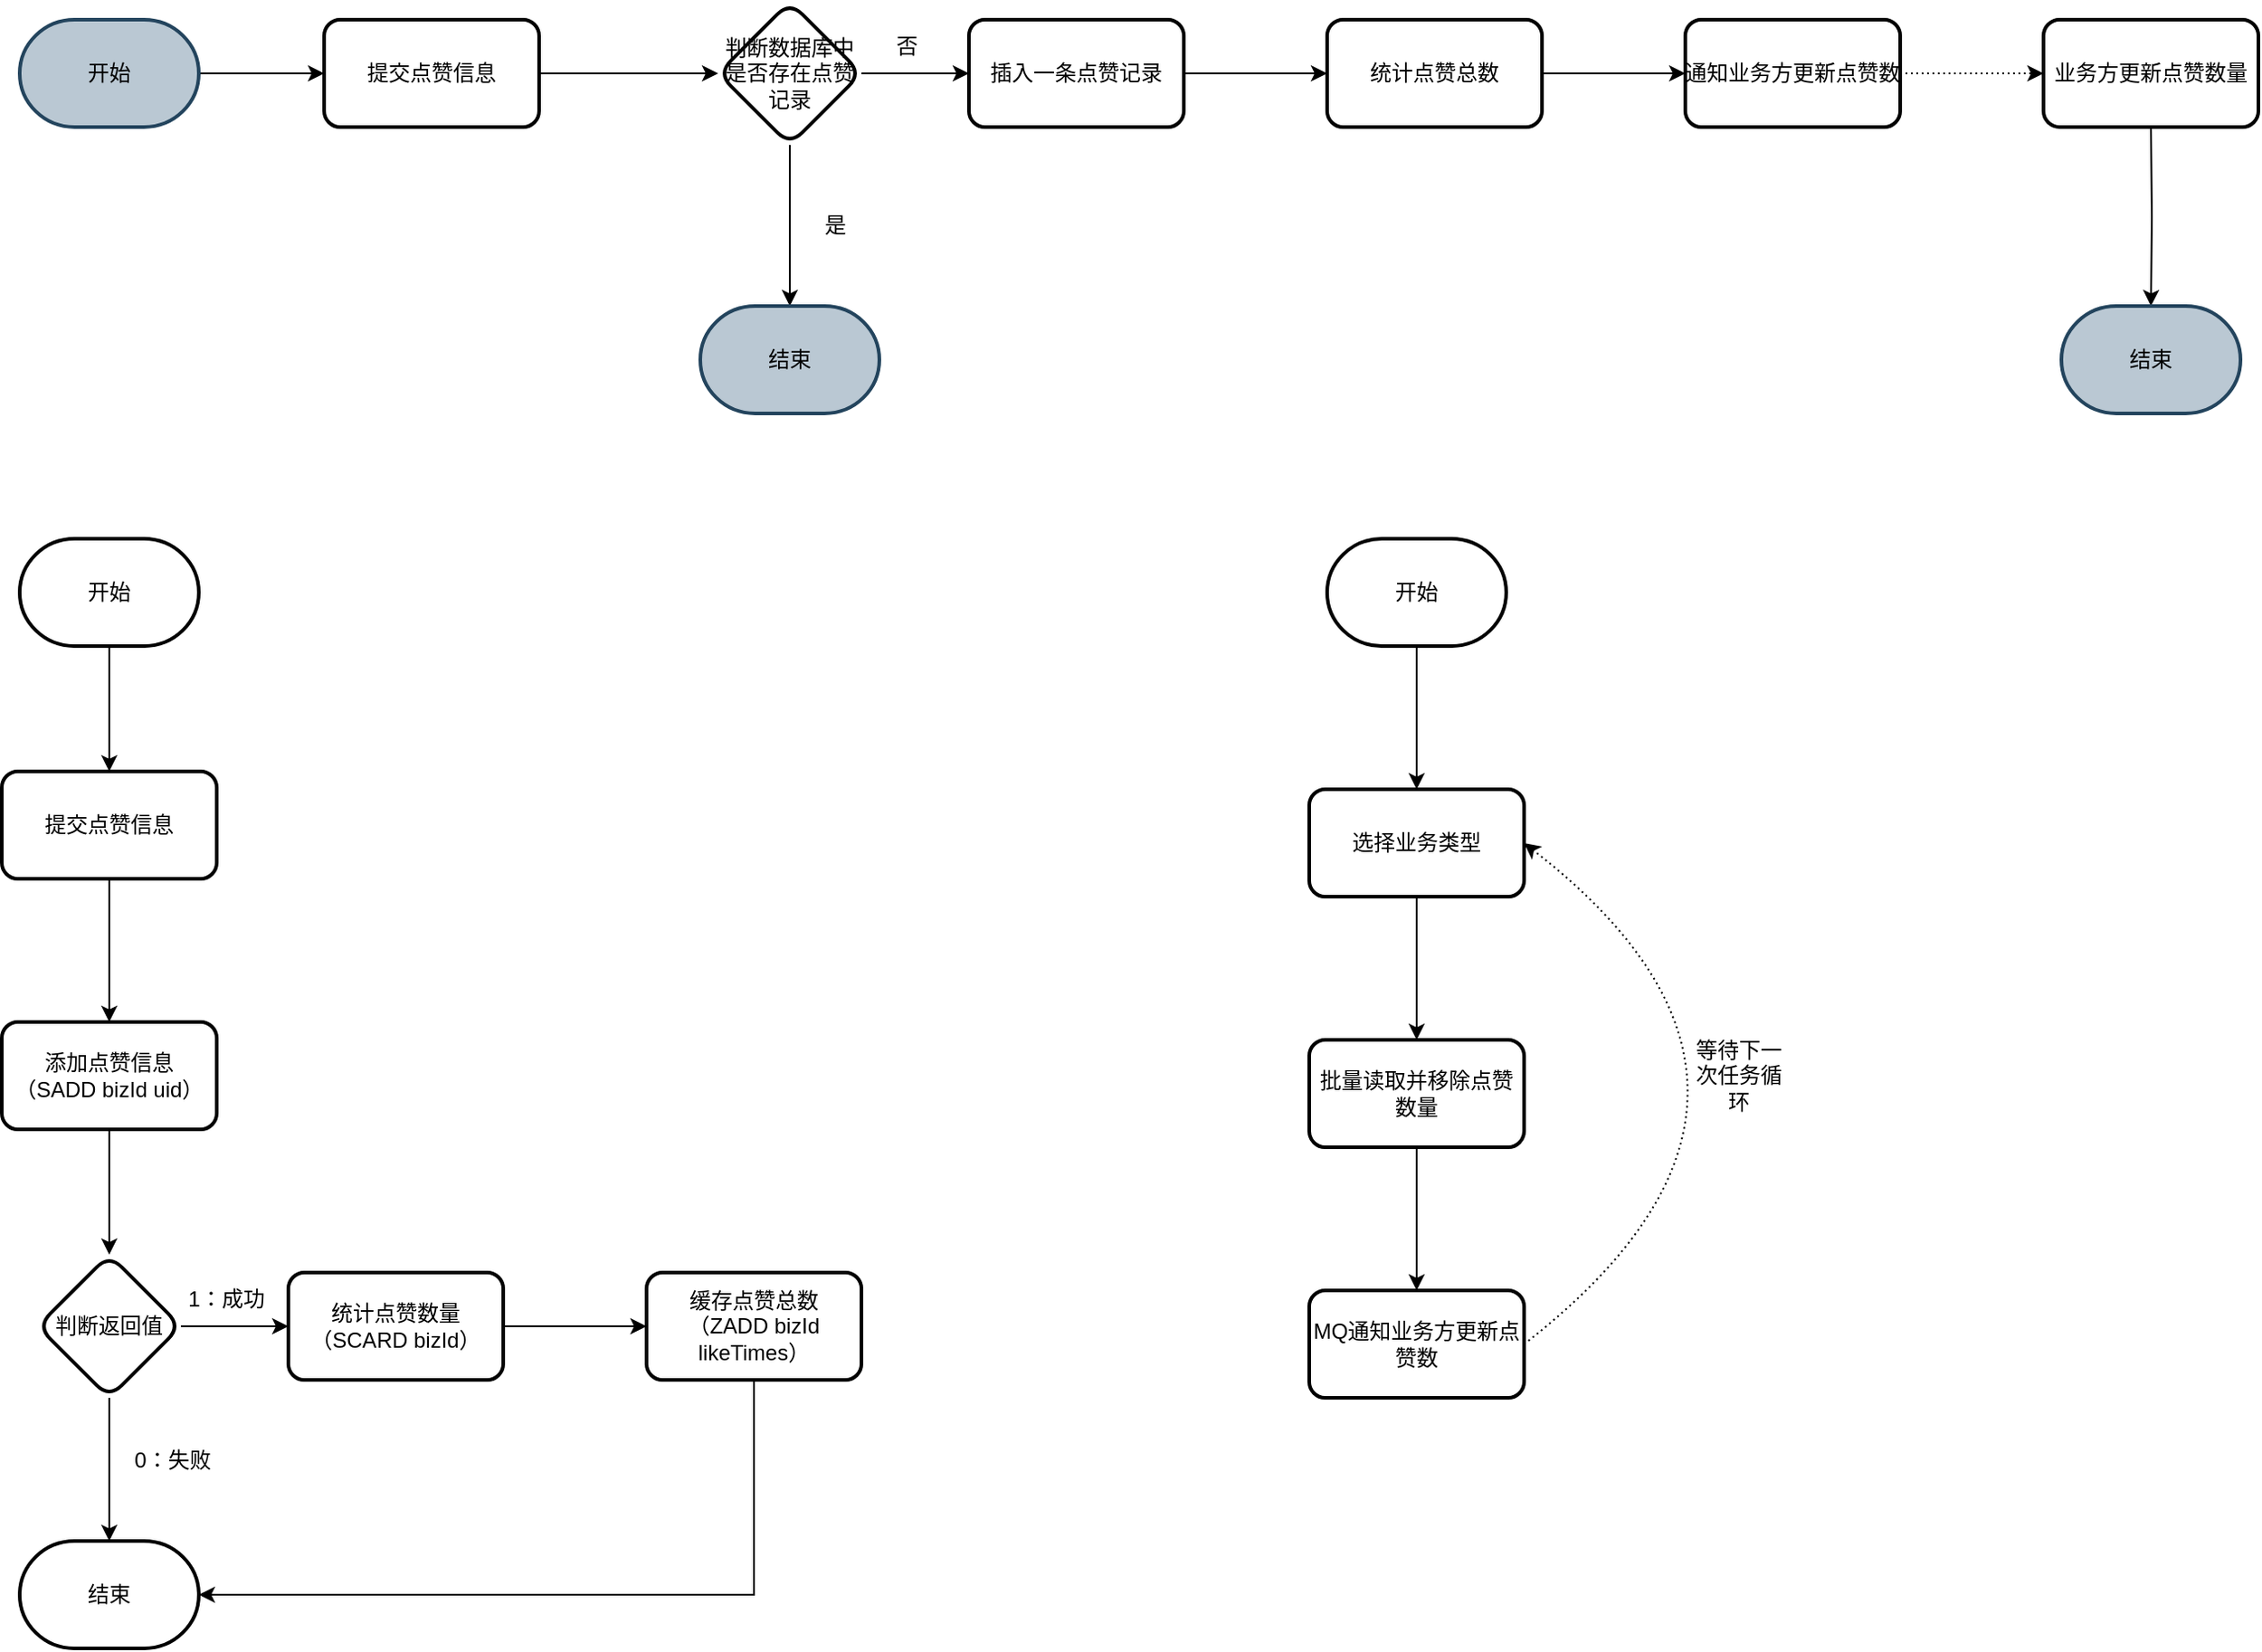 <mxfile version="24.4.4" type="github">
  <diagram id="C5RBs43oDa-KdzZeNtuy" name="Page-1">
    <mxGraphModel dx="954" dy="1727" grid="1" gridSize="10" guides="1" tooltips="1" connect="1" arrows="1" fold="1" page="1" pageScale="1" pageWidth="827" pageHeight="1169" math="0" shadow="0">
      <root>
        <mxCell id="WIyWlLk6GJQsqaUBKTNV-0" />
        <mxCell id="WIyWlLk6GJQsqaUBKTNV-1" parent="WIyWlLk6GJQsqaUBKTNV-0" />
        <mxCell id="w26FszRFUsnfg0ACykAp-2" value="" style="edgeStyle=orthogonalEdgeStyle;rounded=0;orthogonalLoop=1;jettySize=auto;html=1;" edge="1" parent="WIyWlLk6GJQsqaUBKTNV-1" source="w26FszRFUsnfg0ACykAp-0" target="w26FszRFUsnfg0ACykAp-1">
          <mxGeometry relative="1" as="geometry" />
        </mxCell>
        <mxCell id="w26FszRFUsnfg0ACykAp-0" value="开始" style="strokeWidth=2;html=1;shape=mxgraph.flowchart.terminator;whiteSpace=wrap;" vertex="1" parent="WIyWlLk6GJQsqaUBKTNV-1">
          <mxGeometry x="190" y="60" width="100" height="60" as="geometry" />
        </mxCell>
        <mxCell id="w26FszRFUsnfg0ACykAp-6" value="" style="edgeStyle=orthogonalEdgeStyle;rounded=0;orthogonalLoop=1;jettySize=auto;html=1;" edge="1" parent="WIyWlLk6GJQsqaUBKTNV-1" source="w26FszRFUsnfg0ACykAp-1">
          <mxGeometry relative="1" as="geometry">
            <mxPoint x="240" y="330" as="targetPoint" />
          </mxGeometry>
        </mxCell>
        <mxCell id="w26FszRFUsnfg0ACykAp-1" value="提交点赞信息" style="rounded=1;whiteSpace=wrap;html=1;strokeWidth=2;" vertex="1" parent="WIyWlLk6GJQsqaUBKTNV-1">
          <mxGeometry x="180" y="190" width="120" height="60" as="geometry" />
        </mxCell>
        <mxCell id="w26FszRFUsnfg0ACykAp-8" value="结束" style="strokeWidth=2;html=1;shape=mxgraph.flowchart.terminator;whiteSpace=wrap;" vertex="1" parent="WIyWlLk6GJQsqaUBKTNV-1">
          <mxGeometry x="190" y="620" width="100" height="60" as="geometry" />
        </mxCell>
        <mxCell id="w26FszRFUsnfg0ACykAp-18" value="" style="edgeStyle=orthogonalEdgeStyle;rounded=0;orthogonalLoop=1;jettySize=auto;html=1;" edge="1" parent="WIyWlLk6GJQsqaUBKTNV-1" source="w26FszRFUsnfg0ACykAp-15" target="w26FszRFUsnfg0ACykAp-17">
          <mxGeometry relative="1" as="geometry" />
        </mxCell>
        <mxCell id="w26FszRFUsnfg0ACykAp-15" value="添加点赞信息&lt;div&gt;（SADD bizId uid）&lt;/div&gt;" style="rounded=1;whiteSpace=wrap;html=1;strokeWidth=2;" vertex="1" parent="WIyWlLk6GJQsqaUBKTNV-1">
          <mxGeometry x="180" y="330" width="120" height="60" as="geometry" />
        </mxCell>
        <mxCell id="w26FszRFUsnfg0ACykAp-19" value="" style="edgeStyle=orthogonalEdgeStyle;rounded=0;orthogonalLoop=1;jettySize=auto;html=1;" edge="1" parent="WIyWlLk6GJQsqaUBKTNV-1" source="w26FszRFUsnfg0ACykAp-17" target="w26FszRFUsnfg0ACykAp-8">
          <mxGeometry relative="1" as="geometry" />
        </mxCell>
        <mxCell id="w26FszRFUsnfg0ACykAp-22" value="" style="edgeStyle=orthogonalEdgeStyle;rounded=0;orthogonalLoop=1;jettySize=auto;html=1;" edge="1" parent="WIyWlLk6GJQsqaUBKTNV-1" source="w26FszRFUsnfg0ACykAp-17" target="w26FszRFUsnfg0ACykAp-21">
          <mxGeometry relative="1" as="geometry" />
        </mxCell>
        <mxCell id="w26FszRFUsnfg0ACykAp-17" value="判断返回值" style="rhombus;whiteSpace=wrap;html=1;rounded=1;strokeWidth=2;" vertex="1" parent="WIyWlLk6GJQsqaUBKTNV-1">
          <mxGeometry x="200" y="460" width="80" height="80" as="geometry" />
        </mxCell>
        <mxCell id="w26FszRFUsnfg0ACykAp-20" value="0：失败" style="text;html=1;align=center;verticalAlign=middle;resizable=0;points=[];autosize=1;strokeColor=none;fillColor=none;" vertex="1" parent="WIyWlLk6GJQsqaUBKTNV-1">
          <mxGeometry x="240" y="560" width="70" height="30" as="geometry" />
        </mxCell>
        <mxCell id="w26FszRFUsnfg0ACykAp-26" value="" style="edgeStyle=orthogonalEdgeStyle;rounded=0;orthogonalLoop=1;jettySize=auto;html=1;" edge="1" parent="WIyWlLk6GJQsqaUBKTNV-1" source="w26FszRFUsnfg0ACykAp-21" target="w26FszRFUsnfg0ACykAp-25">
          <mxGeometry relative="1" as="geometry" />
        </mxCell>
        <mxCell id="w26FszRFUsnfg0ACykAp-21" value="统计点赞数量&lt;div&gt;（SCARD bizId）&lt;/div&gt;" style="rounded=1;whiteSpace=wrap;html=1;strokeWidth=2;" vertex="1" parent="WIyWlLk6GJQsqaUBKTNV-1">
          <mxGeometry x="340" y="470" width="120" height="60" as="geometry" />
        </mxCell>
        <mxCell id="w26FszRFUsnfg0ACykAp-23" value="1：成功" style="text;html=1;align=center;verticalAlign=middle;resizable=0;points=[];autosize=1;strokeColor=none;fillColor=none;" vertex="1" parent="WIyWlLk6GJQsqaUBKTNV-1">
          <mxGeometry x="270" y="470" width="70" height="30" as="geometry" />
        </mxCell>
        <mxCell id="w26FszRFUsnfg0ACykAp-25" value="缓存点赞总数&lt;div&gt;（ZADD bizId likeTimes）&lt;/div&gt;" style="rounded=1;whiteSpace=wrap;html=1;strokeWidth=2;" vertex="1" parent="WIyWlLk6GJQsqaUBKTNV-1">
          <mxGeometry x="540" y="470" width="120" height="60" as="geometry" />
        </mxCell>
        <mxCell id="w26FszRFUsnfg0ACykAp-27" style="edgeStyle=orthogonalEdgeStyle;rounded=0;orthogonalLoop=1;jettySize=auto;html=1;entryX=1;entryY=0.5;entryDx=0;entryDy=0;entryPerimeter=0;" edge="1" parent="WIyWlLk6GJQsqaUBKTNV-1" source="w26FszRFUsnfg0ACykAp-25" target="w26FszRFUsnfg0ACykAp-8">
          <mxGeometry relative="1" as="geometry">
            <Array as="points">
              <mxPoint x="600" y="650" />
            </Array>
          </mxGeometry>
        </mxCell>
        <mxCell id="w26FszRFUsnfg0ACykAp-30" value="" style="edgeStyle=orthogonalEdgeStyle;rounded=0;orthogonalLoop=1;jettySize=auto;html=1;" edge="1" parent="WIyWlLk6GJQsqaUBKTNV-1" source="w26FszRFUsnfg0ACykAp-28" target="w26FszRFUsnfg0ACykAp-29">
          <mxGeometry relative="1" as="geometry" />
        </mxCell>
        <mxCell id="w26FszRFUsnfg0ACykAp-28" value="开始" style="strokeWidth=2;html=1;shape=mxgraph.flowchart.terminator;whiteSpace=wrap;" vertex="1" parent="WIyWlLk6GJQsqaUBKTNV-1">
          <mxGeometry x="920" y="60" width="100" height="60" as="geometry" />
        </mxCell>
        <mxCell id="w26FszRFUsnfg0ACykAp-32" value="" style="edgeStyle=orthogonalEdgeStyle;rounded=0;orthogonalLoop=1;jettySize=auto;html=1;" edge="1" parent="WIyWlLk6GJQsqaUBKTNV-1" source="w26FszRFUsnfg0ACykAp-29" target="w26FszRFUsnfg0ACykAp-31">
          <mxGeometry relative="1" as="geometry" />
        </mxCell>
        <mxCell id="w26FszRFUsnfg0ACykAp-29" value="选择业务类型" style="rounded=1;whiteSpace=wrap;html=1;strokeWidth=2;" vertex="1" parent="WIyWlLk6GJQsqaUBKTNV-1">
          <mxGeometry x="910" y="200" width="120" height="60" as="geometry" />
        </mxCell>
        <mxCell id="w26FszRFUsnfg0ACykAp-34" value="" style="edgeStyle=orthogonalEdgeStyle;rounded=0;orthogonalLoop=1;jettySize=auto;html=1;" edge="1" parent="WIyWlLk6GJQsqaUBKTNV-1" source="w26FszRFUsnfg0ACykAp-31" target="w26FszRFUsnfg0ACykAp-33">
          <mxGeometry relative="1" as="geometry" />
        </mxCell>
        <mxCell id="w26FszRFUsnfg0ACykAp-31" value="批量读取并移除点赞数量" style="rounded=1;whiteSpace=wrap;html=1;strokeWidth=2;" vertex="1" parent="WIyWlLk6GJQsqaUBKTNV-1">
          <mxGeometry x="910" y="340" width="120" height="60" as="geometry" />
        </mxCell>
        <mxCell id="w26FszRFUsnfg0ACykAp-33" value="MQ通知业务方更新点赞数" style="rounded=1;whiteSpace=wrap;html=1;strokeWidth=2;" vertex="1" parent="WIyWlLk6GJQsqaUBKTNV-1">
          <mxGeometry x="910" y="480" width="120" height="60" as="geometry" />
        </mxCell>
        <mxCell id="w26FszRFUsnfg0ACykAp-36" value="" style="endArrow=classic;html=1;rounded=0;entryX=1;entryY=0.5;entryDx=0;entryDy=0;exitX=1;exitY=0.5;exitDx=0;exitDy=0;curved=1;dashed=1;dashPattern=1 2;" edge="1" parent="WIyWlLk6GJQsqaUBKTNV-1" source="w26FszRFUsnfg0ACykAp-33" target="w26FszRFUsnfg0ACykAp-29">
          <mxGeometry width="50" height="50" relative="1" as="geometry">
            <mxPoint x="610" y="380" as="sourcePoint" />
            <mxPoint x="660" y="330" as="targetPoint" />
            <Array as="points">
              <mxPoint x="1210" y="370" />
            </Array>
          </mxGeometry>
        </mxCell>
        <mxCell id="w26FszRFUsnfg0ACykAp-37" value="等待下一次任务循环" style="text;html=1;align=center;verticalAlign=middle;whiteSpace=wrap;rounded=0;" vertex="1" parent="WIyWlLk6GJQsqaUBKTNV-1">
          <mxGeometry x="1120" y="345" width="60" height="30" as="geometry" />
        </mxCell>
        <mxCell id="w26FszRFUsnfg0ACykAp-40" value="" style="edgeStyle=orthogonalEdgeStyle;rounded=0;orthogonalLoop=1;jettySize=auto;html=1;" edge="1" parent="WIyWlLk6GJQsqaUBKTNV-1" source="w26FszRFUsnfg0ACykAp-38" target="w26FszRFUsnfg0ACykAp-39">
          <mxGeometry relative="1" as="geometry" />
        </mxCell>
        <mxCell id="w26FszRFUsnfg0ACykAp-38" value="开始" style="strokeWidth=2;html=1;shape=mxgraph.flowchart.terminator;whiteSpace=wrap;fillColor=#bac8d3;strokeColor=#23445d;" vertex="1" parent="WIyWlLk6GJQsqaUBKTNV-1">
          <mxGeometry x="190" y="-230" width="100" height="60" as="geometry" />
        </mxCell>
        <mxCell id="w26FszRFUsnfg0ACykAp-44" value="" style="edgeStyle=orthogonalEdgeStyle;rounded=0;orthogonalLoop=1;jettySize=auto;html=1;" edge="1" parent="WIyWlLk6GJQsqaUBKTNV-1" source="w26FszRFUsnfg0ACykAp-39" target="w26FszRFUsnfg0ACykAp-43">
          <mxGeometry relative="1" as="geometry" />
        </mxCell>
        <mxCell id="w26FszRFUsnfg0ACykAp-39" value="提交点赞信息" style="rounded=1;whiteSpace=wrap;html=1;strokeWidth=2;" vertex="1" parent="WIyWlLk6GJQsqaUBKTNV-1">
          <mxGeometry x="360" y="-230" width="120" height="60" as="geometry" />
        </mxCell>
        <mxCell id="w26FszRFUsnfg0ACykAp-46" value="" style="edgeStyle=orthogonalEdgeStyle;rounded=0;orthogonalLoop=1;jettySize=auto;html=1;" edge="1" parent="WIyWlLk6GJQsqaUBKTNV-1" source="w26FszRFUsnfg0ACykAp-43" target="w26FszRFUsnfg0ACykAp-45">
          <mxGeometry relative="1" as="geometry" />
        </mxCell>
        <mxCell id="w26FszRFUsnfg0ACykAp-49" value="" style="edgeStyle=orthogonalEdgeStyle;rounded=0;orthogonalLoop=1;jettySize=auto;html=1;" edge="1" parent="WIyWlLk6GJQsqaUBKTNV-1" source="w26FszRFUsnfg0ACykAp-43">
          <mxGeometry relative="1" as="geometry">
            <mxPoint x="620" y="-70" as="targetPoint" />
          </mxGeometry>
        </mxCell>
        <mxCell id="w26FszRFUsnfg0ACykAp-43" value="判断数据库中是否存在点赞记录" style="rhombus;whiteSpace=wrap;html=1;rounded=1;strokeWidth=2;" vertex="1" parent="WIyWlLk6GJQsqaUBKTNV-1">
          <mxGeometry x="580" y="-240" width="80" height="80" as="geometry" />
        </mxCell>
        <mxCell id="w26FszRFUsnfg0ACykAp-51" value="" style="edgeStyle=orthogonalEdgeStyle;rounded=0;orthogonalLoop=1;jettySize=auto;html=1;" edge="1" parent="WIyWlLk6GJQsqaUBKTNV-1" source="w26FszRFUsnfg0ACykAp-45" target="w26FszRFUsnfg0ACykAp-50">
          <mxGeometry relative="1" as="geometry" />
        </mxCell>
        <mxCell id="w26FszRFUsnfg0ACykAp-45" value="插入一条点赞记录" style="rounded=1;whiteSpace=wrap;html=1;strokeWidth=2;" vertex="1" parent="WIyWlLk6GJQsqaUBKTNV-1">
          <mxGeometry x="720" y="-230" width="120" height="60" as="geometry" />
        </mxCell>
        <mxCell id="w26FszRFUsnfg0ACykAp-47" value="否" style="text;html=1;align=center;verticalAlign=middle;resizable=0;points=[];autosize=1;strokeColor=none;fillColor=none;" vertex="1" parent="WIyWlLk6GJQsqaUBKTNV-1">
          <mxGeometry x="665" y="-230" width="40" height="30" as="geometry" />
        </mxCell>
        <mxCell id="w26FszRFUsnfg0ACykAp-53" value="" style="edgeStyle=orthogonalEdgeStyle;rounded=0;orthogonalLoop=1;jettySize=auto;html=1;" edge="1" parent="WIyWlLk6GJQsqaUBKTNV-1" source="w26FszRFUsnfg0ACykAp-50" target="w26FszRFUsnfg0ACykAp-52">
          <mxGeometry relative="1" as="geometry" />
        </mxCell>
        <mxCell id="w26FszRFUsnfg0ACykAp-50" value="统计点赞总数" style="rounded=1;whiteSpace=wrap;html=1;strokeWidth=2;" vertex="1" parent="WIyWlLk6GJQsqaUBKTNV-1">
          <mxGeometry x="920" y="-230" width="120" height="60" as="geometry" />
        </mxCell>
        <mxCell id="w26FszRFUsnfg0ACykAp-56" value="" style="edgeStyle=orthogonalEdgeStyle;rounded=0;orthogonalLoop=1;jettySize=auto;html=1;dashed=1;dashPattern=1 2;" edge="1" parent="WIyWlLk6GJQsqaUBKTNV-1" source="w26FszRFUsnfg0ACykAp-52">
          <mxGeometry relative="1" as="geometry">
            <mxPoint x="1320" y="-200.0" as="targetPoint" />
          </mxGeometry>
        </mxCell>
        <mxCell id="w26FszRFUsnfg0ACykAp-52" value="&lt;span style=&quot;text-wrap: nowrap;&quot;&gt;通知业务方更新点赞数&lt;/span&gt;" style="rounded=1;whiteSpace=wrap;html=1;strokeWidth=2;" vertex="1" parent="WIyWlLk6GJQsqaUBKTNV-1">
          <mxGeometry x="1120" y="-230" width="120" height="60" as="geometry" />
        </mxCell>
        <mxCell id="w26FszRFUsnfg0ACykAp-58" value="" style="edgeStyle=orthogonalEdgeStyle;rounded=0;orthogonalLoop=1;jettySize=auto;html=1;entryX=0.5;entryY=0;entryDx=0;entryDy=0;entryPerimeter=0;" edge="1" parent="WIyWlLk6GJQsqaUBKTNV-1" target="w26FszRFUsnfg0ACykAp-57">
          <mxGeometry relative="1" as="geometry">
            <mxPoint x="1380" y="-170" as="sourcePoint" />
            <mxPoint x="1380" y="-120" as="targetPoint" />
          </mxGeometry>
        </mxCell>
        <mxCell id="w26FszRFUsnfg0ACykAp-55" value="业务方更新点赞数量" style="rounded=1;whiteSpace=wrap;html=1;strokeWidth=2;" vertex="1" parent="WIyWlLk6GJQsqaUBKTNV-1">
          <mxGeometry x="1320" y="-230" width="120" height="60" as="geometry" />
        </mxCell>
        <mxCell id="w26FszRFUsnfg0ACykAp-57" value="结束" style="strokeWidth=2;html=1;shape=mxgraph.flowchart.terminator;whiteSpace=wrap;fillColor=#bac8d3;strokeColor=#23445d;" vertex="1" parent="WIyWlLk6GJQsqaUBKTNV-1">
          <mxGeometry x="1330" y="-70" width="100" height="60" as="geometry" />
        </mxCell>
        <mxCell id="w26FszRFUsnfg0ACykAp-59" value="结束" style="strokeWidth=2;html=1;shape=mxgraph.flowchart.terminator;whiteSpace=wrap;fillColor=#bac8d3;strokeColor=#23445d;" vertex="1" parent="WIyWlLk6GJQsqaUBKTNV-1">
          <mxGeometry x="570" y="-70" width="100" height="60" as="geometry" />
        </mxCell>
        <mxCell id="w26FszRFUsnfg0ACykAp-61" value="是" style="text;html=1;align=center;verticalAlign=middle;resizable=0;points=[];autosize=1;strokeColor=none;fillColor=none;" vertex="1" parent="WIyWlLk6GJQsqaUBKTNV-1">
          <mxGeometry x="625" y="-130" width="40" height="30" as="geometry" />
        </mxCell>
      </root>
    </mxGraphModel>
  </diagram>
</mxfile>
